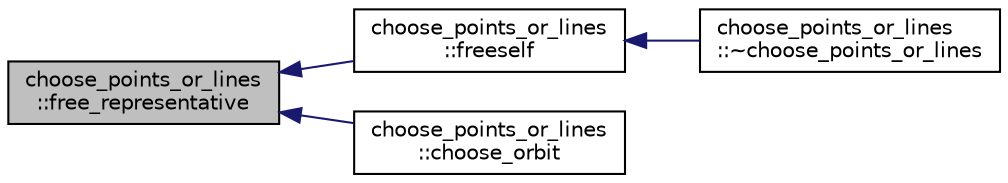 digraph "choose_points_or_lines::free_representative"
{
  edge [fontname="Helvetica",fontsize="10",labelfontname="Helvetica",labelfontsize="10"];
  node [fontname="Helvetica",fontsize="10",shape=record];
  rankdir="LR";
  Node1875 [label="choose_points_or_lines\l::free_representative",height=0.2,width=0.4,color="black", fillcolor="grey75", style="filled", fontcolor="black"];
  Node1875 -> Node1876 [dir="back",color="midnightblue",fontsize="10",style="solid",fontname="Helvetica"];
  Node1876 [label="choose_points_or_lines\l::freeself",height=0.2,width=0.4,color="black", fillcolor="white", style="filled",URL="$d6/d75/classchoose__points__or__lines.html#a9322a375bcb2fcc7b5c675b7dec14188"];
  Node1876 -> Node1877 [dir="back",color="midnightblue",fontsize="10",style="solid",fontname="Helvetica"];
  Node1877 [label="choose_points_or_lines\l::~choose_points_or_lines",height=0.2,width=0.4,color="black", fillcolor="white", style="filled",URL="$d6/d75/classchoose__points__or__lines.html#a4065c741379ae9de19c1fb9c593a0404"];
  Node1875 -> Node1878 [dir="back",color="midnightblue",fontsize="10",style="solid",fontname="Helvetica"];
  Node1878 [label="choose_points_or_lines\l::choose_orbit",height=0.2,width=0.4,color="black", fillcolor="white", style="filled",URL="$d6/d75/classchoose__points__or__lines.html#a17def7dc2b9407b483d887fb24fab74d"];
}
